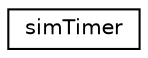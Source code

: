 digraph "Graphical Class Hierarchy"
{
 // LATEX_PDF_SIZE
  edge [fontname="Helvetica",fontsize="10",labelfontname="Helvetica",labelfontsize="10"];
  node [fontname="Helvetica",fontsize="10",shape=record];
  rankdir="LR";
  Node0 [label="simTimer",height=0.2,width=0.4,color="black", fillcolor="white", style="filled",URL="$classsimTimer.html",tooltip=" "];
}
